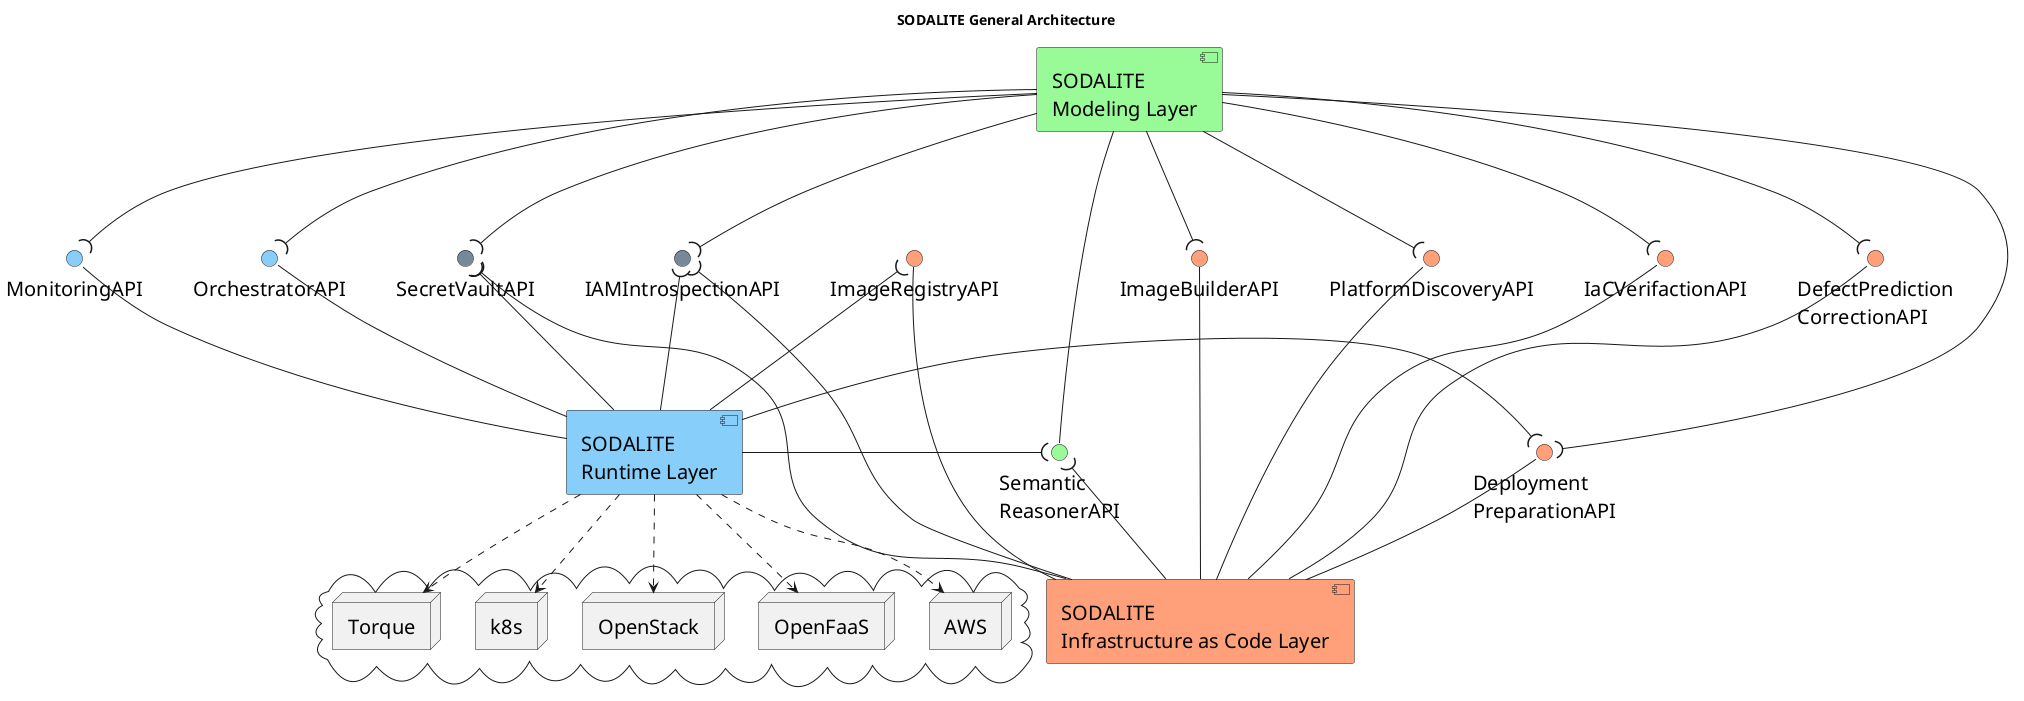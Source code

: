 @startuml

title SODALITE General Architecture

skinparam fixCircleLabelOverlapping true 
skinparam defaultFontSize 20

'WP3 modelling layer
[SODALITE\nModeling Layer] as WP3 #PaleGreen
interface "Semantic\nReasonerAPI" as sem #PaleGreen
WP3 -d- sem

'WP4 infrastructure as Code layer
[SODALITE\nInfrastructure as Code Layer] as WP4 #LightSalmon
interface "Deployment\nPreparationAPI" as dep #LightSalmon
interface "DefectPrediction\nCorrectionAPI" as defect #LightSalmon
interface "IaCVerifactionAPI" as verif #LightSalmon
interface "ImageRegistryAPI" as imagereg  #LightSalmon
interface "ImageBuilderAPI" as imagebuilder  #LightSalmon
interface "PlatformDiscoveryAPI" as pds #LightSalmon
WP4 -u- dep
WP4 -u- defect
WP4 -u- verif
WP4 -u- pds
WP4 -d- imagereg
WP4 -u- imagebuilder

'WP4 infrastructure as Code layer
[SODALITE\nRuntime Layer] as WP5 #LightSkyBlue
interface "MonitoringAPI" as mon #LightSkyBlue
interface "OrchestratorAPI" as orch #LightSkyBlue
WP5 -u- mon 
WP5 -u- orch

'security APIs
interface "IAMIntrospectionAPI" as IAMApi #LightSlateGrey
interface "SecretVaultAPI" as VaultAPI #LightSlateGrey

cloud {
    node OpenStack
    node k8s as K8S
    node Torque
    node AWS
    node OpenFaaS
}

WP3 -d-( IAMApi
WP3 -d-( VaultAPI
WP3 -d-( dep
WP3 -d-( defect
WP3 -d-( verif
WP3 -d-( mon
WP3 -d-( orch
WP3 -d-( imagebuilder
WP3 -d-( pds

WP4 -u-( IAMApi
WP4 -u-( VaultAPI
WP4 -u-( sem

WP5 -u-( IAMApi
WP5 -u-( VaultAPI
WP5 -u-( imagereg
WP5 -r-( dep
WP5 -r-( sem

WP5 .d.> OpenStack
WP5 .d.> K8S
WP5 .d.> Torque
WP5 .d.> AWS
WP5 .d.> OpenFaaS

@enduml
